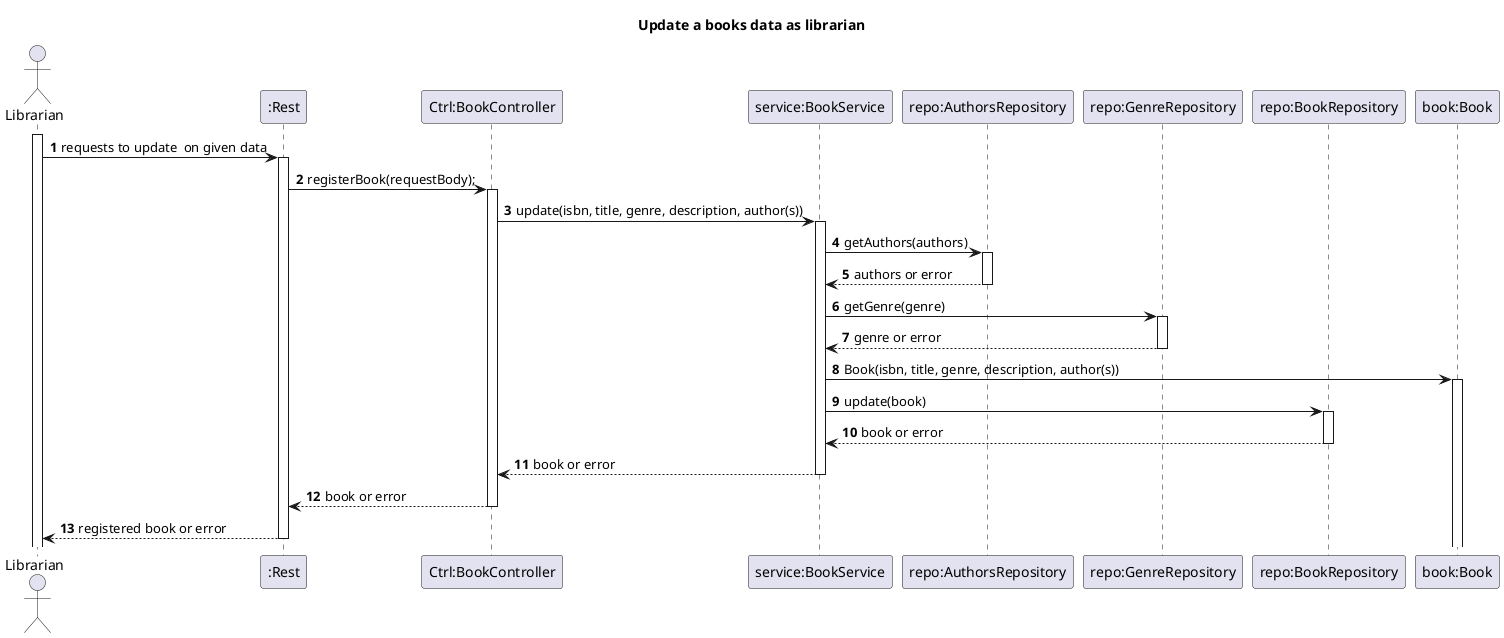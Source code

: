 @startuml
'https://plantuml.com/sequence-diagram
autoactivate on
autonumber

title Update a books data as librarian

actor "Librarian" as User
participant ":Rest" as Rest
participant "Ctrl:BookController" as Ctrl
participant "service:BookService" as Service
participant "repo:AuthorsRepository" as RepoAuthors
participant "repo:GenreRepository" as RepoGenre
participant "repo:BookRepository" as Repo
participant "book:Book" as Book

activate User

User -> Rest: requests to update  on given data

Rest -> Ctrl: registerBook(requestBody);

Ctrl -> Service: update(isbn, title, genre, description, author(s))
Service -> RepoAuthors: getAuthors(authors)
RepoAuthors --> Service: authors or error
Service -> RepoGenre: getGenre(genre)
RepoGenre --> Service: genre or error
Service -> Book: Book(isbn, title, genre, description, author(s))
Service -> Repo: update(book)
Repo --> Service: book or error
Service --> Ctrl: book or error
Ctrl --> Rest: book or error
Rest --> User: registered book or error

@enduml

